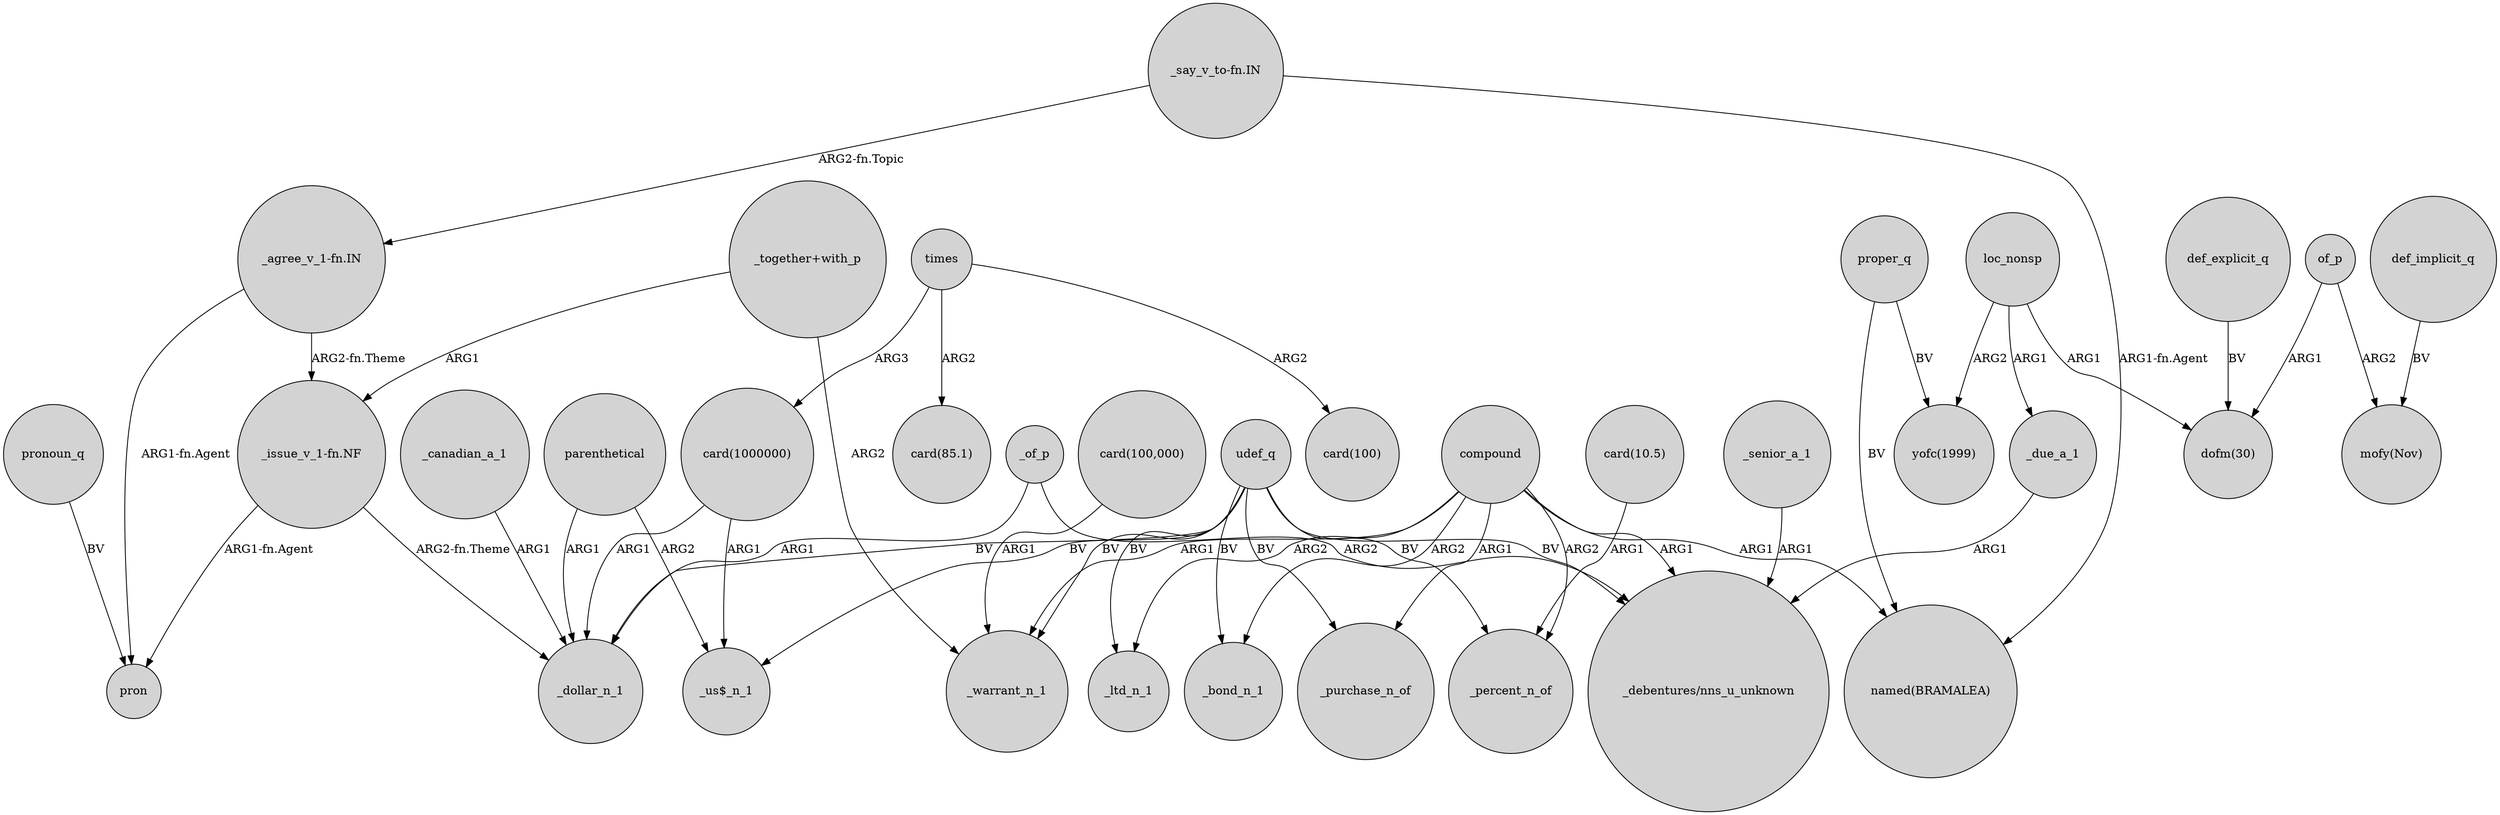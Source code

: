 digraph {
	node [shape=circle style=filled]
	"_issue_v_1-fn.NF" -> _dollar_n_1 [label="ARG2-fn.Theme"]
	_canadian_a_1 -> _dollar_n_1 [label=ARG1]
	_due_a_1 -> "_debentures/nns_u_unknown" [label=ARG1]
	parenthetical -> _dollar_n_1 [label=ARG1]
	"card(1000000)" -> _dollar_n_1 [label=ARG1]
	proper_q -> "yofc(1999)" [label=BV]
	_of_p -> "_debentures/nns_u_unknown" [label=ARG2]
	times -> "card(100)" [label=ARG2]
	loc_nonsp -> "dofm(30)" [label=ARG1]
	"_together+with_p" -> _warrant_n_1 [label=ARG2]
	udef_q -> "_us$_n_1" [label=BV]
	_of_p -> _dollar_n_1 [label=ARG1]
	compound -> _warrant_n_1 [label=ARG1]
	compound -> _purchase_n_of [label=ARG1]
	compound -> "named(BRAMALEA)" [label=ARG1]
	"_agree_v_1-fn.IN" -> pron [label="ARG1-fn.Agent"]
	udef_q -> _warrant_n_1 [label=BV]
	"_say_v_to-fn.IN" -> "_agree_v_1-fn.IN" [label="ARG2-fn.Topic"]
	compound -> "_debentures/nns_u_unknown" [label=ARG1]
	loc_nonsp -> "yofc(1999)" [label=ARG2]
	compound -> _percent_n_of [label=ARG2]
	loc_nonsp -> _due_a_1 [label=ARG1]
	"_issue_v_1-fn.NF" -> pron [label="ARG1-fn.Agent"]
	pronoun_q -> pron [label=BV]
	def_explicit_q -> "dofm(30)" [label=BV]
	udef_q -> _bond_n_1 [label=BV]
	"_agree_v_1-fn.IN" -> "_issue_v_1-fn.NF" [label="ARG2-fn.Theme"]
	times -> "card(1000000)" [label=ARG3]
	"_together+with_p" -> "_issue_v_1-fn.NF" [label=ARG1]
	parenthetical -> "_us$_n_1" [label=ARG2]
	proper_q -> "named(BRAMALEA)" [label=BV]
	udef_q -> "_debentures/nns_u_unknown" [label=BV]
	"card(10.5)" -> _percent_n_of [label=ARG1]
	_senior_a_1 -> "_debentures/nns_u_unknown" [label=ARG1]
	compound -> _ltd_n_1 [label=ARG2]
	compound -> _bond_n_1 [label=ARG2]
	times -> "card(85.1)" [label=ARG2]
	of_p -> "mofy(Nov)" [label=ARG2]
	def_implicit_q -> "mofy(Nov)" [label=BV]
	udef_q -> _percent_n_of [label=BV]
	"card(100,000)" -> _warrant_n_1 [label=ARG1]
	of_p -> "dofm(30)" [label=ARG1]
	udef_q -> _ltd_n_1 [label=BV]
	"card(1000000)" -> "_us$_n_1" [label=ARG1]
	udef_q -> _purchase_n_of [label=BV]
	"_say_v_to-fn.IN" -> "named(BRAMALEA)" [label="ARG1-fn.Agent"]
	udef_q -> _dollar_n_1 [label=BV]
}
